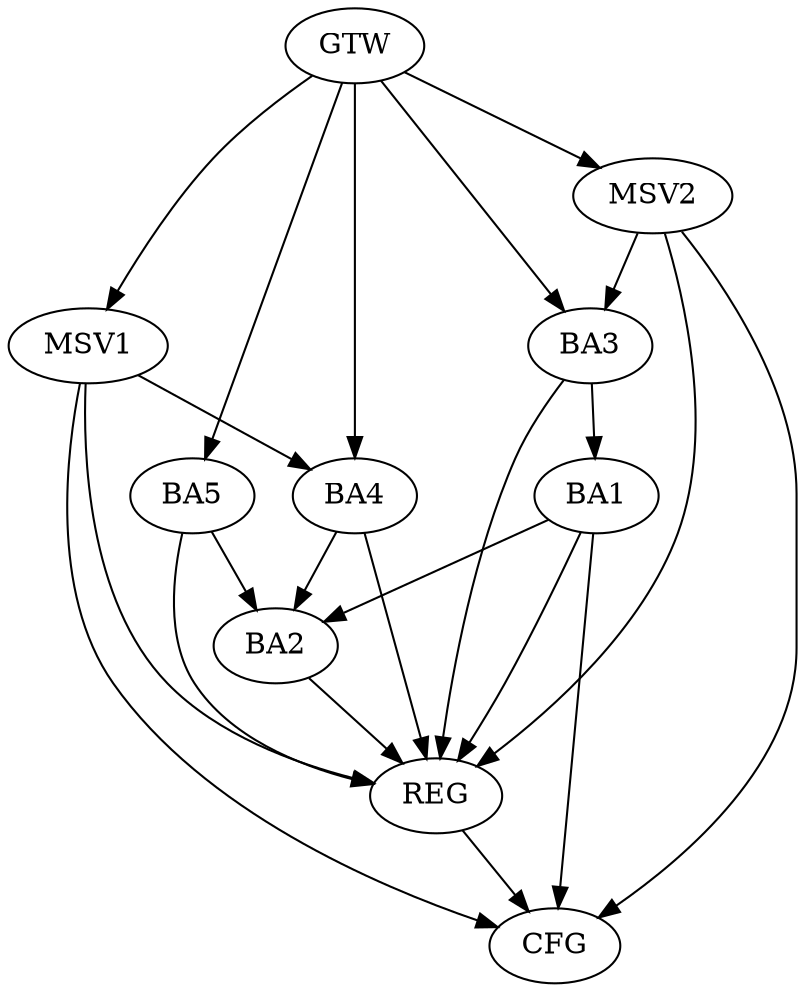 strict digraph G {
  BA1 [ label="BA1" ];
  BA2 [ label="BA2" ];
  BA3 [ label="BA3" ];
  BA4 [ label="BA4" ];
  BA5 [ label="BA5" ];
  GTW [ label="GTW" ];
  REG [ label="REG" ];
  CFG [ label="CFG" ];
  MSV1 [ label="MSV1" ];
  MSV2 [ label="MSV2" ];
  BA1 -> BA2;
  BA3 -> BA1;
  BA4 -> BA2;
  BA5 -> BA2;
  GTW -> BA3;
  GTW -> BA4;
  GTW -> BA5;
  BA1 -> REG;
  BA2 -> REG;
  BA3 -> REG;
  BA4 -> REG;
  BA5 -> REG;
  BA1 -> CFG;
  REG -> CFG;
  MSV1 -> BA4;
  GTW -> MSV1;
  MSV1 -> REG;
  MSV1 -> CFG;
  MSV2 -> BA3;
  GTW -> MSV2;
  MSV2 -> REG;
  MSV2 -> CFG;
}

